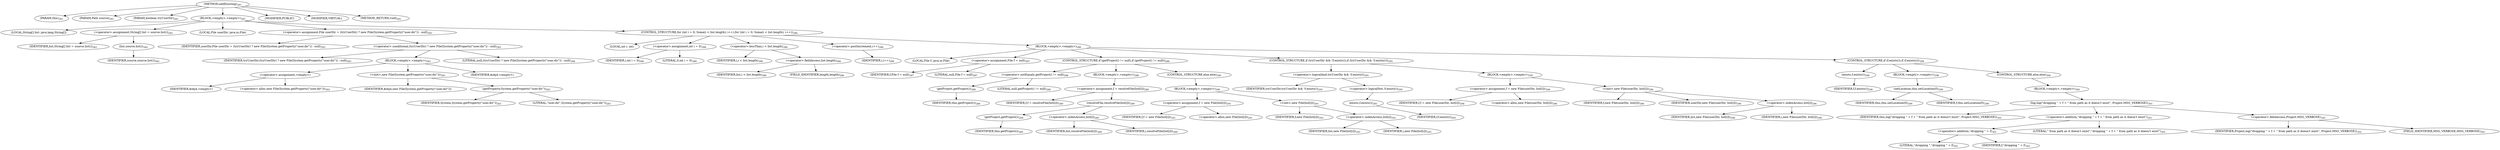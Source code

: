 digraph "addExisting" {  
"484" [label = <(METHOD,addExisting)<SUB>281</SUB>> ]
"69" [label = <(PARAM,this)<SUB>281</SUB>> ]
"485" [label = <(PARAM,Path source)<SUB>281</SUB>> ]
"486" [label = <(PARAM,boolean tryUserDir)<SUB>281</SUB>> ]
"487" [label = <(BLOCK,&lt;empty&gt;,&lt;empty&gt;)<SUB>281</SUB>> ]
"488" [label = <(LOCAL,String[] list: java.lang.String[])> ]
"489" [label = <(&lt;operator&gt;.assignment,String[] list = source.list())<SUB>282</SUB>> ]
"490" [label = <(IDENTIFIER,list,String[] list = source.list())<SUB>282</SUB>> ]
"491" [label = <(list,source.list())<SUB>282</SUB>> ]
"492" [label = <(IDENTIFIER,source,source.list())<SUB>282</SUB>> ]
"493" [label = <(LOCAL,File userDir: java.io.File)> ]
"494" [label = <(&lt;operator&gt;.assignment,File userDir = (tryUserDir) ? new File(System.getProperty(&quot;user.dir&quot;)) : null)<SUB>283</SUB>> ]
"495" [label = <(IDENTIFIER,userDir,File userDir = (tryUserDir) ? new File(System.getProperty(&quot;user.dir&quot;)) : null)<SUB>283</SUB>> ]
"496" [label = <(&lt;operator&gt;.conditional,(tryUserDir) ? new File(System.getProperty(&quot;user.dir&quot;)) : null)<SUB>283</SUB>> ]
"497" [label = <(IDENTIFIER,tryUserDir,(tryUserDir) ? new File(System.getProperty(&quot;user.dir&quot;)) : null)<SUB>283</SUB>> ]
"498" [label = <(BLOCK,&lt;empty&gt;,&lt;empty&gt;)<SUB>283</SUB>> ]
"499" [label = <(&lt;operator&gt;.assignment,&lt;empty&gt;)> ]
"500" [label = <(IDENTIFIER,$obj4,&lt;empty&gt;)> ]
"501" [label = <(&lt;operator&gt;.alloc,new File(System.getProperty(&quot;user.dir&quot;)))<SUB>283</SUB>> ]
"502" [label = <(&lt;init&gt;,new File(System.getProperty(&quot;user.dir&quot;)))<SUB>283</SUB>> ]
"503" [label = <(IDENTIFIER,$obj4,new File(System.getProperty(&quot;user.dir&quot;)))> ]
"504" [label = <(getProperty,System.getProperty(&quot;user.dir&quot;))<SUB>283</SUB>> ]
"505" [label = <(IDENTIFIER,System,System.getProperty(&quot;user.dir&quot;))<SUB>283</SUB>> ]
"506" [label = <(LITERAL,&quot;user.dir&quot;,System.getProperty(&quot;user.dir&quot;))<SUB>283</SUB>> ]
"507" [label = <(IDENTIFIER,$obj4,&lt;empty&gt;)> ]
"508" [label = <(LITERAL,null,(tryUserDir) ? new File(System.getProperty(&quot;user.dir&quot;)) : null)<SUB>284</SUB>> ]
"509" [label = <(CONTROL_STRUCTURE,for (int i = 0; Some(i &lt; list.length); i++),for (int i = 0; Some(i &lt; list.length); i++))<SUB>286</SUB>> ]
"510" [label = <(LOCAL,int i: int)> ]
"511" [label = <(&lt;operator&gt;.assignment,int i = 0)<SUB>286</SUB>> ]
"512" [label = <(IDENTIFIER,i,int i = 0)<SUB>286</SUB>> ]
"513" [label = <(LITERAL,0,int i = 0)<SUB>286</SUB>> ]
"514" [label = <(&lt;operator&gt;.lessThan,i &lt; list.length)<SUB>286</SUB>> ]
"515" [label = <(IDENTIFIER,i,i &lt; list.length)<SUB>286</SUB>> ]
"516" [label = <(&lt;operator&gt;.fieldAccess,list.length)<SUB>286</SUB>> ]
"517" [label = <(IDENTIFIER,list,i &lt; list.length)<SUB>286</SUB>> ]
"518" [label = <(FIELD_IDENTIFIER,length,length)<SUB>286</SUB>> ]
"519" [label = <(&lt;operator&gt;.postIncrement,i++)<SUB>286</SUB>> ]
"520" [label = <(IDENTIFIER,i,i++)<SUB>286</SUB>> ]
"521" [label = <(BLOCK,&lt;empty&gt;,&lt;empty&gt;)<SUB>286</SUB>> ]
"72" [label = <(LOCAL,File f: java.io.File)> ]
"522" [label = <(&lt;operator&gt;.assignment,File f = null)<SUB>287</SUB>> ]
"523" [label = <(IDENTIFIER,f,File f = null)<SUB>287</SUB>> ]
"524" [label = <(LITERAL,null,File f = null)<SUB>287</SUB>> ]
"525" [label = <(CONTROL_STRUCTURE,if (getProject() != null),if (getProject() != null))<SUB>288</SUB>> ]
"526" [label = <(&lt;operator&gt;.notEquals,getProject() != null)<SUB>288</SUB>> ]
"527" [label = <(getProject,getProject())<SUB>288</SUB>> ]
"68" [label = <(IDENTIFIER,this,getProject())<SUB>288</SUB>> ]
"528" [label = <(LITERAL,null,getProject() != null)<SUB>288</SUB>> ]
"529" [label = <(BLOCK,&lt;empty&gt;,&lt;empty&gt;)<SUB>288</SUB>> ]
"530" [label = <(&lt;operator&gt;.assignment,f = resolveFile(list[i]))<SUB>289</SUB>> ]
"531" [label = <(IDENTIFIER,f,f = resolveFile(list[i]))<SUB>289</SUB>> ]
"532" [label = <(resolveFile,resolveFile(list[i]))<SUB>289</SUB>> ]
"533" [label = <(getProject,getProject())<SUB>289</SUB>> ]
"70" [label = <(IDENTIFIER,this,getProject())<SUB>289</SUB>> ]
"534" [label = <(&lt;operator&gt;.indexAccess,list[i])<SUB>289</SUB>> ]
"535" [label = <(IDENTIFIER,list,resolveFile(list[i]))<SUB>289</SUB>> ]
"536" [label = <(IDENTIFIER,i,resolveFile(list[i]))<SUB>289</SUB>> ]
"537" [label = <(CONTROL_STRUCTURE,else,else)<SUB>290</SUB>> ]
"538" [label = <(BLOCK,&lt;empty&gt;,&lt;empty&gt;)<SUB>290</SUB>> ]
"539" [label = <(&lt;operator&gt;.assignment,f = new File(list[i]))<SUB>291</SUB>> ]
"540" [label = <(IDENTIFIER,f,f = new File(list[i]))<SUB>291</SUB>> ]
"541" [label = <(&lt;operator&gt;.alloc,new File(list[i]))<SUB>291</SUB>> ]
"542" [label = <(&lt;init&gt;,new File(list[i]))<SUB>291</SUB>> ]
"71" [label = <(IDENTIFIER,f,new File(list[i]))<SUB>291</SUB>> ]
"543" [label = <(&lt;operator&gt;.indexAccess,list[i])<SUB>291</SUB>> ]
"544" [label = <(IDENTIFIER,list,new File(list[i]))<SUB>291</SUB>> ]
"545" [label = <(IDENTIFIER,i,new File(list[i]))<SUB>291</SUB>> ]
"546" [label = <(CONTROL_STRUCTURE,if (tryUserDir &amp;&amp; !f.exists()),if (tryUserDir &amp;&amp; !f.exists()))<SUB>295</SUB>> ]
"547" [label = <(&lt;operator&gt;.logicalAnd,tryUserDir &amp;&amp; !f.exists())<SUB>295</SUB>> ]
"548" [label = <(IDENTIFIER,tryUserDir,tryUserDir &amp;&amp; !f.exists())<SUB>295</SUB>> ]
"549" [label = <(&lt;operator&gt;.logicalNot,!f.exists())<SUB>295</SUB>> ]
"550" [label = <(exists,f.exists())<SUB>295</SUB>> ]
"551" [label = <(IDENTIFIER,f,f.exists())<SUB>295</SUB>> ]
"552" [label = <(BLOCK,&lt;empty&gt;,&lt;empty&gt;)<SUB>295</SUB>> ]
"553" [label = <(&lt;operator&gt;.assignment,f = new File(userDir, list[i]))<SUB>296</SUB>> ]
"554" [label = <(IDENTIFIER,f,f = new File(userDir, list[i]))<SUB>296</SUB>> ]
"555" [label = <(&lt;operator&gt;.alloc,new File(userDir, list[i]))<SUB>296</SUB>> ]
"556" [label = <(&lt;init&gt;,new File(userDir, list[i]))<SUB>296</SUB>> ]
"73" [label = <(IDENTIFIER,f,new File(userDir, list[i]))<SUB>296</SUB>> ]
"557" [label = <(IDENTIFIER,userDir,new File(userDir, list[i]))<SUB>296</SUB>> ]
"558" [label = <(&lt;operator&gt;.indexAccess,list[i])<SUB>296</SUB>> ]
"559" [label = <(IDENTIFIER,list,new File(userDir, list[i]))<SUB>296</SUB>> ]
"560" [label = <(IDENTIFIER,i,new File(userDir, list[i]))<SUB>296</SUB>> ]
"561" [label = <(CONTROL_STRUCTURE,if (f.exists()),if (f.exists()))<SUB>298</SUB>> ]
"562" [label = <(exists,f.exists())<SUB>298</SUB>> ]
"563" [label = <(IDENTIFIER,f,f.exists())<SUB>298</SUB>> ]
"564" [label = <(BLOCK,&lt;empty&gt;,&lt;empty&gt;)<SUB>298</SUB>> ]
"565" [label = <(setLocation,this.setLocation(f))<SUB>299</SUB>> ]
"74" [label = <(IDENTIFIER,this,this.setLocation(f))<SUB>299</SUB>> ]
"566" [label = <(IDENTIFIER,f,this.setLocation(f))<SUB>299</SUB>> ]
"567" [label = <(CONTROL_STRUCTURE,else,else)<SUB>300</SUB>> ]
"568" [label = <(BLOCK,&lt;empty&gt;,&lt;empty&gt;)<SUB>300</SUB>> ]
"569" [label = <(log,log(&quot;dropping &quot; + f + &quot; from path as it doesn't exist&quot;, Project.MSG_VERBOSE))<SUB>301</SUB>> ]
"75" [label = <(IDENTIFIER,this,log(&quot;dropping &quot; + f + &quot; from path as it doesn't exist&quot;, Project.MSG_VERBOSE))<SUB>301</SUB>> ]
"570" [label = <(&lt;operator&gt;.addition,&quot;dropping &quot; + f + &quot; from path as it doesn't exist&quot;)<SUB>301</SUB>> ]
"571" [label = <(&lt;operator&gt;.addition,&quot;dropping &quot; + f)<SUB>301</SUB>> ]
"572" [label = <(LITERAL,&quot;dropping &quot;,&quot;dropping &quot; + f)<SUB>301</SUB>> ]
"573" [label = <(IDENTIFIER,f,&quot;dropping &quot; + f)<SUB>301</SUB>> ]
"574" [label = <(LITERAL,&quot; from path as it doesn't exist&quot;,&quot;dropping &quot; + f + &quot; from path as it doesn't exist&quot;)<SUB>301</SUB>> ]
"575" [label = <(&lt;operator&gt;.fieldAccess,Project.MSG_VERBOSE)<SUB>302</SUB>> ]
"576" [label = <(IDENTIFIER,Project,log(&quot;dropping &quot; + f + &quot; from path as it doesn't exist&quot;, Project.MSG_VERBOSE))<SUB>302</SUB>> ]
"577" [label = <(FIELD_IDENTIFIER,MSG_VERBOSE,MSG_VERBOSE)<SUB>302</SUB>> ]
"578" [label = <(MODIFIER,PUBLIC)> ]
"579" [label = <(MODIFIER,VIRTUAL)> ]
"580" [label = <(METHOD_RETURN,void)<SUB>281</SUB>> ]
  "484" -> "69" 
  "484" -> "485" 
  "484" -> "486" 
  "484" -> "487" 
  "484" -> "578" 
  "484" -> "579" 
  "484" -> "580" 
  "487" -> "488" 
  "487" -> "489" 
  "487" -> "493" 
  "487" -> "494" 
  "487" -> "509" 
  "489" -> "490" 
  "489" -> "491" 
  "491" -> "492" 
  "494" -> "495" 
  "494" -> "496" 
  "496" -> "497" 
  "496" -> "498" 
  "496" -> "508" 
  "498" -> "499" 
  "498" -> "502" 
  "498" -> "507" 
  "499" -> "500" 
  "499" -> "501" 
  "502" -> "503" 
  "502" -> "504" 
  "504" -> "505" 
  "504" -> "506" 
  "509" -> "510" 
  "509" -> "511" 
  "509" -> "514" 
  "509" -> "519" 
  "509" -> "521" 
  "511" -> "512" 
  "511" -> "513" 
  "514" -> "515" 
  "514" -> "516" 
  "516" -> "517" 
  "516" -> "518" 
  "519" -> "520" 
  "521" -> "72" 
  "521" -> "522" 
  "521" -> "525" 
  "521" -> "546" 
  "521" -> "561" 
  "522" -> "523" 
  "522" -> "524" 
  "525" -> "526" 
  "525" -> "529" 
  "525" -> "537" 
  "526" -> "527" 
  "526" -> "528" 
  "527" -> "68" 
  "529" -> "530" 
  "530" -> "531" 
  "530" -> "532" 
  "532" -> "533" 
  "532" -> "534" 
  "533" -> "70" 
  "534" -> "535" 
  "534" -> "536" 
  "537" -> "538" 
  "538" -> "539" 
  "538" -> "542" 
  "539" -> "540" 
  "539" -> "541" 
  "542" -> "71" 
  "542" -> "543" 
  "543" -> "544" 
  "543" -> "545" 
  "546" -> "547" 
  "546" -> "552" 
  "547" -> "548" 
  "547" -> "549" 
  "549" -> "550" 
  "550" -> "551" 
  "552" -> "553" 
  "552" -> "556" 
  "553" -> "554" 
  "553" -> "555" 
  "556" -> "73" 
  "556" -> "557" 
  "556" -> "558" 
  "558" -> "559" 
  "558" -> "560" 
  "561" -> "562" 
  "561" -> "564" 
  "561" -> "567" 
  "562" -> "563" 
  "564" -> "565" 
  "565" -> "74" 
  "565" -> "566" 
  "567" -> "568" 
  "568" -> "569" 
  "569" -> "75" 
  "569" -> "570" 
  "569" -> "575" 
  "570" -> "571" 
  "570" -> "574" 
  "571" -> "572" 
  "571" -> "573" 
  "575" -> "576" 
  "575" -> "577" 
}
